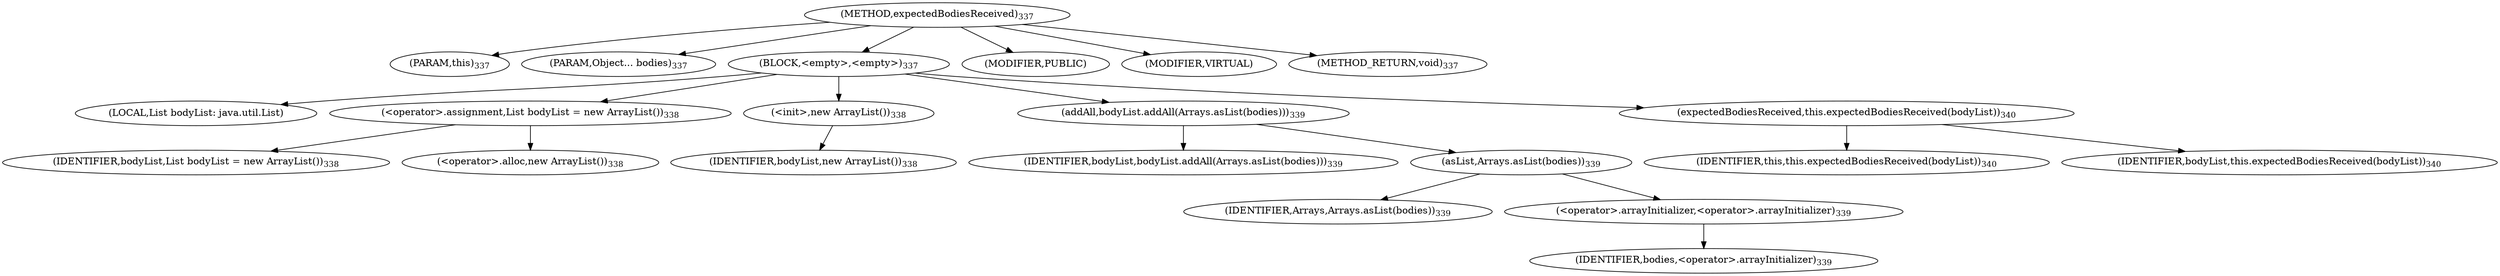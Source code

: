 digraph "expectedBodiesReceived" {  
"816" [label = <(METHOD,expectedBodiesReceived)<SUB>337</SUB>> ]
"52" [label = <(PARAM,this)<SUB>337</SUB>> ]
"817" [label = <(PARAM,Object... bodies)<SUB>337</SUB>> ]
"818" [label = <(BLOCK,&lt;empty&gt;,&lt;empty&gt;)<SUB>337</SUB>> ]
"50" [label = <(LOCAL,List bodyList: java.util.List)> ]
"819" [label = <(&lt;operator&gt;.assignment,List bodyList = new ArrayList())<SUB>338</SUB>> ]
"820" [label = <(IDENTIFIER,bodyList,List bodyList = new ArrayList())<SUB>338</SUB>> ]
"821" [label = <(&lt;operator&gt;.alloc,new ArrayList())<SUB>338</SUB>> ]
"822" [label = <(&lt;init&gt;,new ArrayList())<SUB>338</SUB>> ]
"49" [label = <(IDENTIFIER,bodyList,new ArrayList())<SUB>338</SUB>> ]
"823" [label = <(addAll,bodyList.addAll(Arrays.asList(bodies)))<SUB>339</SUB>> ]
"824" [label = <(IDENTIFIER,bodyList,bodyList.addAll(Arrays.asList(bodies)))<SUB>339</SUB>> ]
"825" [label = <(asList,Arrays.asList(bodies))<SUB>339</SUB>> ]
"826" [label = <(IDENTIFIER,Arrays,Arrays.asList(bodies))<SUB>339</SUB>> ]
"827" [label = <(&lt;operator&gt;.arrayInitializer,&lt;operator&gt;.arrayInitializer)<SUB>339</SUB>> ]
"828" [label = <(IDENTIFIER,bodies,&lt;operator&gt;.arrayInitializer)<SUB>339</SUB>> ]
"829" [label = <(expectedBodiesReceived,this.expectedBodiesReceived(bodyList))<SUB>340</SUB>> ]
"51" [label = <(IDENTIFIER,this,this.expectedBodiesReceived(bodyList))<SUB>340</SUB>> ]
"830" [label = <(IDENTIFIER,bodyList,this.expectedBodiesReceived(bodyList))<SUB>340</SUB>> ]
"831" [label = <(MODIFIER,PUBLIC)> ]
"832" [label = <(MODIFIER,VIRTUAL)> ]
"833" [label = <(METHOD_RETURN,void)<SUB>337</SUB>> ]
  "816" -> "52" 
  "816" -> "817" 
  "816" -> "818" 
  "816" -> "831" 
  "816" -> "832" 
  "816" -> "833" 
  "818" -> "50" 
  "818" -> "819" 
  "818" -> "822" 
  "818" -> "823" 
  "818" -> "829" 
  "819" -> "820" 
  "819" -> "821" 
  "822" -> "49" 
  "823" -> "824" 
  "823" -> "825" 
  "825" -> "826" 
  "825" -> "827" 
  "827" -> "828" 
  "829" -> "51" 
  "829" -> "830" 
}
